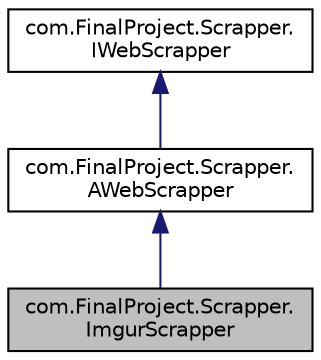 digraph "com.FinalProject.Scrapper.ImgurScrapper"
{
 // LATEX_PDF_SIZE
  edge [fontname="Helvetica",fontsize="10",labelfontname="Helvetica",labelfontsize="10"];
  node [fontname="Helvetica",fontsize="10",shape=record];
  Node1 [label="com.FinalProject.Scrapper.\lImgurScrapper",height=0.2,width=0.4,color="black", fillcolor="grey75", style="filled", fontcolor="black",tooltip=" "];
  Node2 -> Node1 [dir="back",color="midnightblue",fontsize="10",style="solid",fontname="Helvetica"];
  Node2 [label="com.FinalProject.Scrapper.\lAWebScrapper",height=0.2,width=0.4,color="black", fillcolor="white", style="filled",URL="$classcom_1_1FinalProject_1_1Scrapper_1_1AWebScrapper.html",tooltip=" "];
  Node3 -> Node2 [dir="back",color="midnightblue",fontsize="10",style="solid",fontname="Helvetica"];
  Node3 [label="com.FinalProject.Scrapper.\lIWebScrapper",height=0.2,width=0.4,color="black", fillcolor="white", style="filled",URL="$interfacecom_1_1FinalProject_1_1Scrapper_1_1IWebScrapper.html",tooltip=" "];
}
